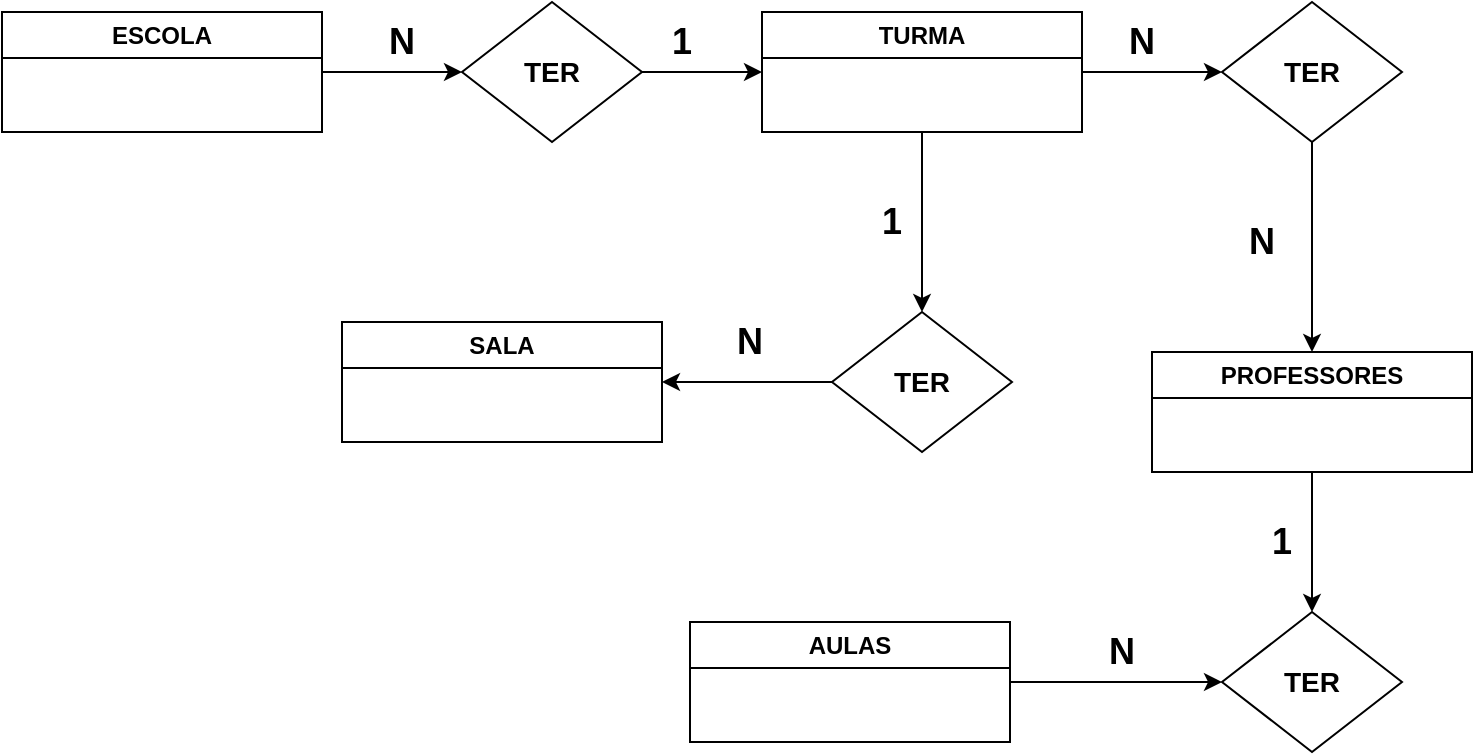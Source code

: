 <mxfile version="21.6.9" type="github">
  <diagram name="Página-1" id="P0T6h4vq4KPGOLYwKIOh">
    <mxGraphModel dx="1434" dy="673" grid="1" gridSize="10" guides="1" tooltips="1" connect="1" arrows="1" fold="1" page="1" pageScale="1" pageWidth="827" pageHeight="1169" math="0" shadow="0">
      <root>
        <mxCell id="0" />
        <mxCell id="1" parent="0" />
        <mxCell id="GGqFCwOCi9_lvGJycpzo-12" style="edgeStyle=orthogonalEdgeStyle;rounded=0;orthogonalLoop=1;jettySize=auto;html=1;" edge="1" parent="1" source="GGqFCwOCi9_lvGJycpzo-1" target="GGqFCwOCi9_lvGJycpzo-8">
          <mxGeometry relative="1" as="geometry" />
        </mxCell>
        <mxCell id="GGqFCwOCi9_lvGJycpzo-1" value="ESCOLA" style="swimlane;whiteSpace=wrap;html=1;" vertex="1" parent="1">
          <mxGeometry x="70" y="240" width="160" height="60" as="geometry" />
        </mxCell>
        <mxCell id="GGqFCwOCi9_lvGJycpzo-29" style="edgeStyle=orthogonalEdgeStyle;rounded=0;orthogonalLoop=1;jettySize=auto;html=1;entryX=0;entryY=0.5;entryDx=0;entryDy=0;" edge="1" parent="1" source="GGqFCwOCi9_lvGJycpzo-2" target="GGqFCwOCi9_lvGJycpzo-11">
          <mxGeometry relative="1" as="geometry" />
        </mxCell>
        <mxCell id="GGqFCwOCi9_lvGJycpzo-2" value="AULAS" style="swimlane;whiteSpace=wrap;html=1;" vertex="1" parent="1">
          <mxGeometry x="414" y="545" width="160" height="60" as="geometry" />
        </mxCell>
        <mxCell id="GGqFCwOCi9_lvGJycpzo-3" value="SALA" style="swimlane;whiteSpace=wrap;html=1;" vertex="1" parent="1">
          <mxGeometry x="240" y="395" width="160" height="60" as="geometry" />
        </mxCell>
        <mxCell id="GGqFCwOCi9_lvGJycpzo-28" style="edgeStyle=orthogonalEdgeStyle;rounded=0;orthogonalLoop=1;jettySize=auto;html=1;entryX=0.5;entryY=0;entryDx=0;entryDy=0;" edge="1" parent="1" source="GGqFCwOCi9_lvGJycpzo-4" target="GGqFCwOCi9_lvGJycpzo-11">
          <mxGeometry relative="1" as="geometry" />
        </mxCell>
        <mxCell id="GGqFCwOCi9_lvGJycpzo-4" value="PROFESSORES" style="swimlane;whiteSpace=wrap;html=1;" vertex="1" parent="1">
          <mxGeometry x="645" y="410" width="160" height="60" as="geometry" />
        </mxCell>
        <mxCell id="GGqFCwOCi9_lvGJycpzo-14" style="edgeStyle=orthogonalEdgeStyle;rounded=0;orthogonalLoop=1;jettySize=auto;html=1;entryX=0;entryY=0.5;entryDx=0;entryDy=0;" edge="1" parent="1" source="GGqFCwOCi9_lvGJycpzo-5" target="GGqFCwOCi9_lvGJycpzo-9">
          <mxGeometry relative="1" as="geometry" />
        </mxCell>
        <mxCell id="GGqFCwOCi9_lvGJycpzo-30" style="edgeStyle=orthogonalEdgeStyle;rounded=0;orthogonalLoop=1;jettySize=auto;html=1;exitX=0.5;exitY=1;exitDx=0;exitDy=0;" edge="1" parent="1" source="GGqFCwOCi9_lvGJycpzo-5" target="GGqFCwOCi9_lvGJycpzo-10">
          <mxGeometry relative="1" as="geometry" />
        </mxCell>
        <mxCell id="GGqFCwOCi9_lvGJycpzo-5" value="TURMA" style="swimlane;whiteSpace=wrap;html=1;" vertex="1" parent="1">
          <mxGeometry x="450" y="240" width="160" height="60" as="geometry" />
        </mxCell>
        <mxCell id="GGqFCwOCi9_lvGJycpzo-13" style="edgeStyle=orthogonalEdgeStyle;rounded=0;orthogonalLoop=1;jettySize=auto;html=1;entryX=0;entryY=0.5;entryDx=0;entryDy=0;" edge="1" parent="1" source="GGqFCwOCi9_lvGJycpzo-8" target="GGqFCwOCi9_lvGJycpzo-5">
          <mxGeometry relative="1" as="geometry" />
        </mxCell>
        <mxCell id="GGqFCwOCi9_lvGJycpzo-8" value="&lt;font size=&quot;1&quot;&gt;&lt;b style=&quot;font-size: 14px;&quot;&gt;TER&lt;/b&gt;&lt;/font&gt;" style="rhombus;whiteSpace=wrap;html=1;" vertex="1" parent="1">
          <mxGeometry x="300" y="235" width="90" height="70" as="geometry" />
        </mxCell>
        <mxCell id="GGqFCwOCi9_lvGJycpzo-15" style="edgeStyle=orthogonalEdgeStyle;rounded=0;orthogonalLoop=1;jettySize=auto;html=1;entryX=0.5;entryY=0;entryDx=0;entryDy=0;" edge="1" parent="1" source="GGqFCwOCi9_lvGJycpzo-9" target="GGqFCwOCi9_lvGJycpzo-4">
          <mxGeometry relative="1" as="geometry" />
        </mxCell>
        <mxCell id="GGqFCwOCi9_lvGJycpzo-9" value="&lt;font size=&quot;1&quot;&gt;&lt;b style=&quot;font-size: 14px;&quot;&gt;TER&lt;/b&gt;&lt;/font&gt;" style="rhombus;whiteSpace=wrap;html=1;" vertex="1" parent="1">
          <mxGeometry x="680" y="235" width="90" height="70" as="geometry" />
        </mxCell>
        <mxCell id="GGqFCwOCi9_lvGJycpzo-31" style="edgeStyle=orthogonalEdgeStyle;rounded=0;orthogonalLoop=1;jettySize=auto;html=1;exitX=0;exitY=0.5;exitDx=0;exitDy=0;entryX=1;entryY=0.5;entryDx=0;entryDy=0;" edge="1" parent="1" source="GGqFCwOCi9_lvGJycpzo-10" target="GGqFCwOCi9_lvGJycpzo-3">
          <mxGeometry relative="1" as="geometry" />
        </mxCell>
        <mxCell id="GGqFCwOCi9_lvGJycpzo-10" value="&lt;font size=&quot;1&quot;&gt;&lt;b style=&quot;font-size: 14px;&quot;&gt;TER&lt;/b&gt;&lt;/font&gt;" style="rhombus;whiteSpace=wrap;html=1;" vertex="1" parent="1">
          <mxGeometry x="485" y="390" width="90" height="70" as="geometry" />
        </mxCell>
        <mxCell id="GGqFCwOCi9_lvGJycpzo-11" value="&lt;font size=&quot;1&quot;&gt;&lt;b style=&quot;font-size: 14px;&quot;&gt;TER&lt;/b&gt;&lt;/font&gt;" style="rhombus;whiteSpace=wrap;html=1;" vertex="1" parent="1">
          <mxGeometry x="680" y="540" width="90" height="70" as="geometry" />
        </mxCell>
        <mxCell id="GGqFCwOCi9_lvGJycpzo-22" value="&lt;font style=&quot;font-size: 18px;&quot;&gt;&lt;b&gt;N&lt;/b&gt;&lt;/font&gt;" style="text;html=1;strokeColor=none;fillColor=none;align=center;verticalAlign=middle;whiteSpace=wrap;rounded=0;" vertex="1" parent="1">
          <mxGeometry x="240" y="240" width="60" height="30" as="geometry" />
        </mxCell>
        <mxCell id="GGqFCwOCi9_lvGJycpzo-24" value="&lt;font style=&quot;font-size: 18px;&quot;&gt;&lt;b&gt;N&lt;/b&gt;&lt;/font&gt;" style="text;html=1;strokeColor=none;fillColor=none;align=center;verticalAlign=middle;whiteSpace=wrap;rounded=0;" vertex="1" parent="1">
          <mxGeometry x="610" y="240" width="60" height="30" as="geometry" />
        </mxCell>
        <mxCell id="GGqFCwOCi9_lvGJycpzo-25" value="&lt;font style=&quot;font-size: 18px;&quot;&gt;&lt;b&gt;N&lt;/b&gt;&lt;/font&gt;" style="text;html=1;strokeColor=none;fillColor=none;align=center;verticalAlign=middle;whiteSpace=wrap;rounded=0;" vertex="1" parent="1">
          <mxGeometry x="670" y="340" width="60" height="30" as="geometry" />
        </mxCell>
        <mxCell id="GGqFCwOCi9_lvGJycpzo-27" value="&lt;font style=&quot;font-size: 18px;&quot;&gt;&lt;b&gt;1&lt;/b&gt;&lt;/font&gt;" style="text;html=1;strokeColor=none;fillColor=none;align=center;verticalAlign=middle;whiteSpace=wrap;rounded=0;" vertex="1" parent="1">
          <mxGeometry x="380" y="240" width="60" height="30" as="geometry" />
        </mxCell>
        <mxCell id="GGqFCwOCi9_lvGJycpzo-32" value="&lt;font style=&quot;font-size: 18px;&quot;&gt;&lt;b&gt;N&lt;/b&gt;&lt;/font&gt;" style="text;html=1;strokeColor=none;fillColor=none;align=center;verticalAlign=middle;whiteSpace=wrap;rounded=0;" vertex="1" parent="1">
          <mxGeometry x="414" y="390" width="60" height="30" as="geometry" />
        </mxCell>
        <mxCell id="GGqFCwOCi9_lvGJycpzo-33" value="&lt;font style=&quot;font-size: 18px;&quot;&gt;&lt;b&gt;1&lt;/b&gt;&lt;/font&gt;" style="text;html=1;strokeColor=none;fillColor=none;align=center;verticalAlign=middle;whiteSpace=wrap;rounded=0;" vertex="1" parent="1">
          <mxGeometry x="485" y="330" width="60" height="30" as="geometry" />
        </mxCell>
        <mxCell id="GGqFCwOCi9_lvGJycpzo-34" value="&lt;font style=&quot;font-size: 18px;&quot;&gt;&lt;b&gt;N&lt;/b&gt;&lt;/font&gt;" style="text;html=1;strokeColor=none;fillColor=none;align=center;verticalAlign=middle;whiteSpace=wrap;rounded=0;" vertex="1" parent="1">
          <mxGeometry x="600" y="545" width="60" height="30" as="geometry" />
        </mxCell>
        <mxCell id="GGqFCwOCi9_lvGJycpzo-35" value="&lt;font style=&quot;font-size: 18px;&quot;&gt;&lt;b&gt;1&lt;/b&gt;&lt;/font&gt;" style="text;html=1;strokeColor=none;fillColor=none;align=center;verticalAlign=middle;whiteSpace=wrap;rounded=0;" vertex="1" parent="1">
          <mxGeometry x="680" y="490" width="60" height="30" as="geometry" />
        </mxCell>
      </root>
    </mxGraphModel>
  </diagram>
</mxfile>
